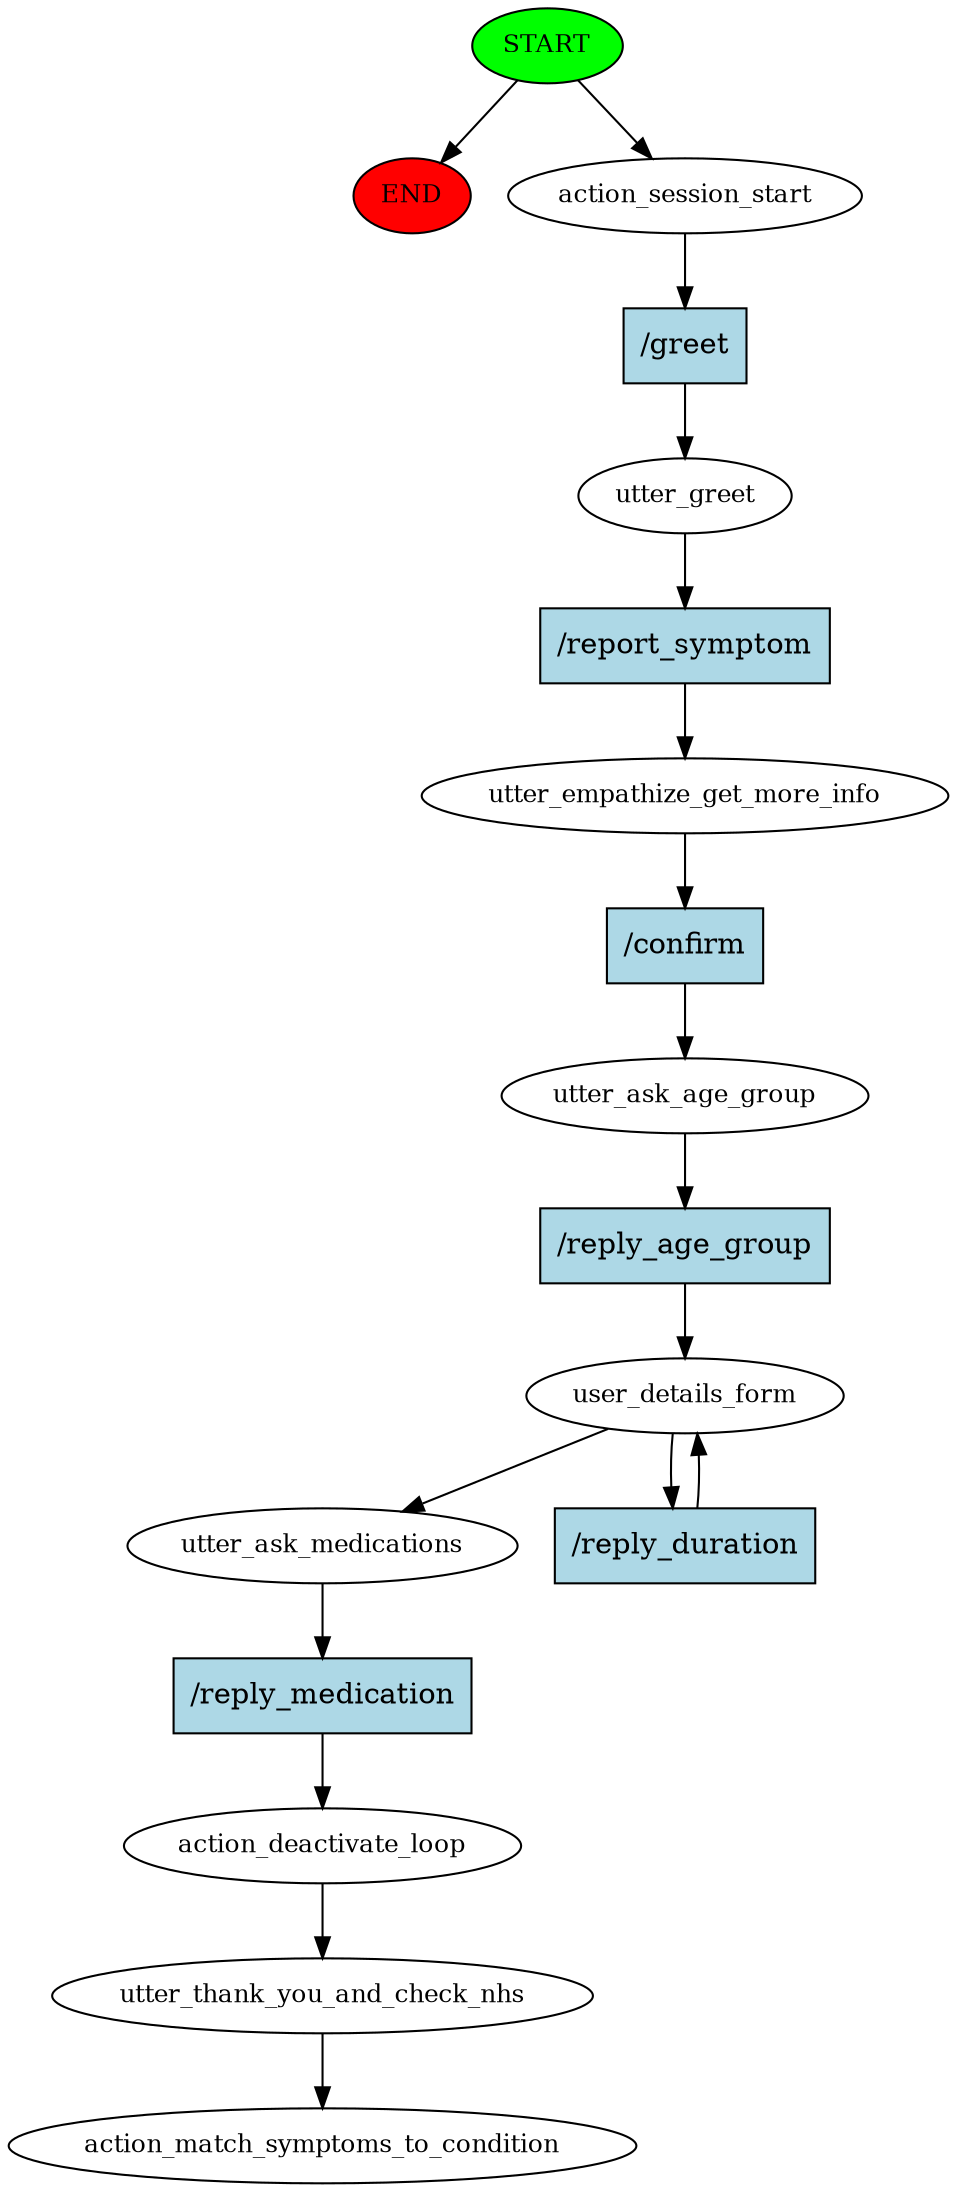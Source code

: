digraph  {
0 [class="start active", fillcolor=green, fontsize=12, label=START, style=filled];
"-1" [class=end, fillcolor=red, fontsize=12, label=END, style=filled];
1 [class=active, fontsize=12, label=action_session_start];
2 [class=active, fontsize=12, label=utter_greet];
3 [class=active, fontsize=12, label=utter_empathize_get_more_info];
4 [class=active, fontsize=12, label=utter_ask_age_group];
5 [class=active, fontsize=12, label=user_details_form];
7 [class=active, fontsize=12, label=utter_ask_medications];
8 [class=active, fontsize=12, label=action_deactivate_loop];
9 [class=active, fontsize=12, label=utter_thank_you_and_check_nhs];
10 [class="dashed active", fontsize=12, label=action_match_symptoms_to_condition];
11 [class="intent active", fillcolor=lightblue, label="/greet", shape=rect, style=filled];
12 [class="intent active", fillcolor=lightblue, label="/report_symptom", shape=rect, style=filled];
13 [class="intent active", fillcolor=lightblue, label="/confirm", shape=rect, style=filled];
14 [class="intent active", fillcolor=lightblue, label="/reply_age_group", shape=rect, style=filled];
15 [class="intent active", fillcolor=lightblue, label="/reply_duration", shape=rect, style=filled];
16 [class="intent active", fillcolor=lightblue, label="/reply_medication", shape=rect, style=filled];
0 -> "-1"  [class="", key=NONE, label=""];
0 -> 1  [class=active, key=NONE, label=""];
1 -> 11  [class=active, key=0];
2 -> 12  [class=active, key=0];
3 -> 13  [class=active, key=0];
4 -> 14  [class=active, key=0];
5 -> 7  [class=active, key=NONE, label=""];
5 -> 15  [class=active, key=0];
7 -> 16  [class=active, key=0];
8 -> 9  [class=active, key=NONE, label=""];
9 -> 10  [class=active, key=NONE, label=""];
11 -> 2  [class=active, key=0];
12 -> 3  [class=active, key=0];
13 -> 4  [class=active, key=0];
14 -> 5  [class=active, key=0];
15 -> 5  [class=active, key=0];
16 -> 8  [class=active, key=0];
}
